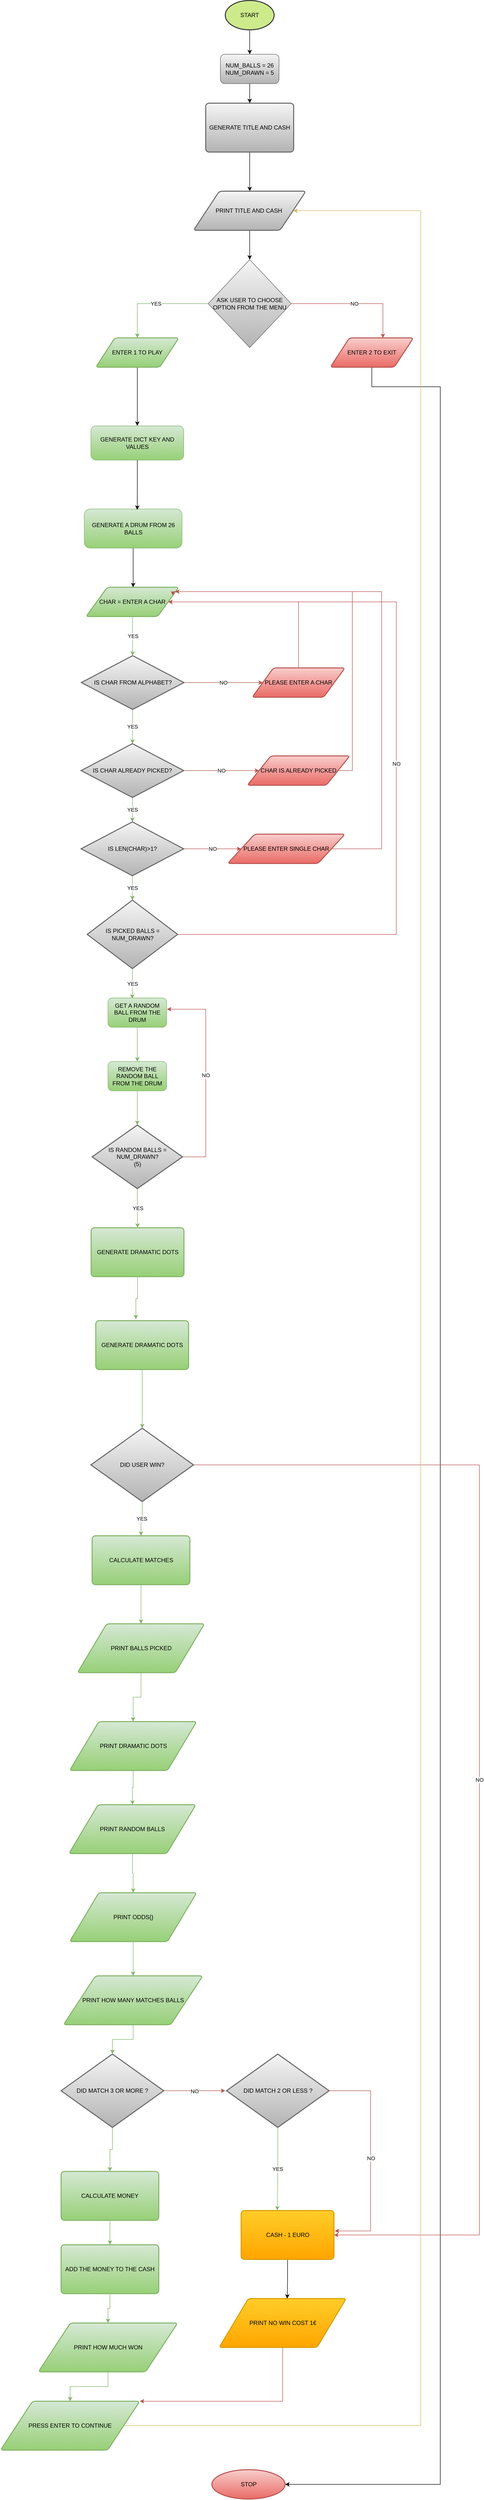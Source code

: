 <mxfile version="13.6.2" type="device"><diagram id="ruGbPakd3Im49AHWctia" name="Page-1"><mxGraphModel dx="2130" dy="1903" grid="1" gridSize="10" guides="1" tooltips="1" connect="1" arrows="1" fold="1" page="1" pageScale="1" pageWidth="850" pageHeight="1100" math="0" shadow="0"><root><mxCell id="0"/><mxCell id="1" parent="0"/><mxCell id="UM8AlFe5M8MGZn9wYvPo-49" style="edgeStyle=orthogonalEdgeStyle;rounded=0;orthogonalLoop=1;jettySize=auto;html=1;entryX=0.5;entryY=0;entryDx=0;entryDy=0;fillColor=none;" edge="1" parent="1" source="UM8AlFe5M8MGZn9wYvPo-1" target="UM8AlFe5M8MGZn9wYvPo-8"><mxGeometry relative="1" as="geometry"/></mxCell><mxCell id="UM8AlFe5M8MGZn9wYvPo-1" value="START" style="strokeWidth=2;html=1;shape=mxgraph.flowchart.start_1;whiteSpace=wrap;fillColor=#cdeb8b;strokeColor=#36393d;" vertex="1" parent="1"><mxGeometry x="310" y="-440" width="100" height="60" as="geometry"/></mxCell><mxCell id="UM8AlFe5M8MGZn9wYvPo-51" style="edgeStyle=orthogonalEdgeStyle;rounded=0;orthogonalLoop=1;jettySize=auto;html=1;entryX=0.5;entryY=0;entryDx=0;entryDy=0;" edge="1" parent="1" source="UM8AlFe5M8MGZn9wYvPo-3" target="UM8AlFe5M8MGZn9wYvPo-4"><mxGeometry relative="1" as="geometry"/></mxCell><mxCell id="UM8AlFe5M8MGZn9wYvPo-3" value="GENERATE TITLE AND CASH" style="rounded=1;whiteSpace=wrap;html=1;absoluteArcSize=1;arcSize=14;strokeWidth=2;gradientColor=#b3b3b3;fillColor=#f5f5f5;strokeColor=#666666;" vertex="1" parent="1"><mxGeometry x="270" y="-230" width="180" height="100" as="geometry"/></mxCell><mxCell id="UM8AlFe5M8MGZn9wYvPo-52" style="edgeStyle=orthogonalEdgeStyle;rounded=0;orthogonalLoop=1;jettySize=auto;html=1;entryX=0.5;entryY=0;entryDx=0;entryDy=0;" edge="1" parent="1" source="UM8AlFe5M8MGZn9wYvPo-4" target="UM8AlFe5M8MGZn9wYvPo-5"><mxGeometry relative="1" as="geometry"/></mxCell><mxCell id="UM8AlFe5M8MGZn9wYvPo-4" value="PRINT TITLE AND CASH&amp;nbsp;" style="shape=parallelogram;html=1;strokeWidth=2;perimeter=parallelogramPerimeter;whiteSpace=wrap;rounded=1;arcSize=12;size=0.23;gradientColor=#b3b3b3;fillColor=#f5f5f5;strokeColor=#666666;" vertex="1" parent="1"><mxGeometry x="245" y="-50" width="230" height="80" as="geometry"/></mxCell><mxCell id="UM8AlFe5M8MGZn9wYvPo-53" value="NO" style="edgeStyle=orthogonalEdgeStyle;rounded=0;orthogonalLoop=1;jettySize=auto;html=1;entryX=0.633;entryY=0.006;entryDx=0;entryDy=0;entryPerimeter=0;gradientColor=#ea6b66;fillColor=#f8cecc;strokeColor=#b85450;" edge="1" parent="1" source="UM8AlFe5M8MGZn9wYvPo-5" target="UM8AlFe5M8MGZn9wYvPo-7"><mxGeometry relative="1" as="geometry"/></mxCell><mxCell id="UM8AlFe5M8MGZn9wYvPo-54" value="YES" style="edgeStyle=orthogonalEdgeStyle;rounded=0;orthogonalLoop=1;jettySize=auto;html=1;entryX=0.5;entryY=0;entryDx=0;entryDy=0;gradientColor=#97d077;fillColor=#d5e8d4;strokeColor=#82b366;" edge="1" parent="1" source="UM8AlFe5M8MGZn9wYvPo-5" target="UM8AlFe5M8MGZn9wYvPo-6"><mxGeometry relative="1" as="geometry"/></mxCell><mxCell id="UM8AlFe5M8MGZn9wYvPo-5" value="ASK USER TO CHOOSE OPTION FROM THE MENU" style="rhombus;whiteSpace=wrap;html=1;gradientColor=#b3b3b3;fillColor=#f5f5f5;strokeColor=#666666;" vertex="1" parent="1"><mxGeometry x="275" y="90" width="170" height="180" as="geometry"/></mxCell><mxCell id="UM8AlFe5M8MGZn9wYvPo-55" style="edgeStyle=orthogonalEdgeStyle;rounded=0;orthogonalLoop=1;jettySize=auto;html=1;entryX=0.5;entryY=0;entryDx=0;entryDy=0;" edge="1" parent="1" source="UM8AlFe5M8MGZn9wYvPo-6" target="UM8AlFe5M8MGZn9wYvPo-20"><mxGeometry relative="1" as="geometry"/></mxCell><mxCell id="UM8AlFe5M8MGZn9wYvPo-6" value="ENTER 1 TO PLAY" style="shape=parallelogram;html=1;strokeWidth=2;perimeter=parallelogramPerimeter;whiteSpace=wrap;rounded=1;arcSize=12;size=0.23;gradientColor=#97d077;fillColor=#d5e8d4;strokeColor=#82b366;" vertex="1" parent="1"><mxGeometry x="45" y="250" width="170" height="60" as="geometry"/></mxCell><mxCell id="UM8AlFe5M8MGZn9wYvPo-106" style="edgeStyle=orthogonalEdgeStyle;rounded=0;orthogonalLoop=1;jettySize=auto;html=1;exitX=0.5;exitY=1;exitDx=0;exitDy=0;" edge="1" parent="1" source="UM8AlFe5M8MGZn9wYvPo-7" target="UM8AlFe5M8MGZn9wYvPo-104"><mxGeometry relative="1" as="geometry"><Array as="points"><mxPoint x="610" y="350"/><mxPoint x="750" y="350"/><mxPoint x="750" y="4640"/></Array></mxGeometry></mxCell><mxCell id="UM8AlFe5M8MGZn9wYvPo-7" value="ENTER 2 TO EXIT" style="shape=parallelogram;html=1;strokeWidth=2;perimeter=parallelogramPerimeter;whiteSpace=wrap;rounded=1;arcSize=12;size=0.23;gradientColor=#ea6b66;fillColor=#f8cecc;strokeColor=#b85450;" vertex="1" parent="1"><mxGeometry x="525" y="250" width="170" height="60" as="geometry"/></mxCell><mxCell id="UM8AlFe5M8MGZn9wYvPo-50" style="edgeStyle=orthogonalEdgeStyle;rounded=0;orthogonalLoop=1;jettySize=auto;html=1;entryX=0.5;entryY=0;entryDx=0;entryDy=0;" edge="1" parent="1" source="UM8AlFe5M8MGZn9wYvPo-8" target="UM8AlFe5M8MGZn9wYvPo-3"><mxGeometry relative="1" as="geometry"/></mxCell><mxCell id="UM8AlFe5M8MGZn9wYvPo-8" value="NUM_BALLS = 26&lt;br&gt;NUM_DRAWN = 5" style="rounded=1;whiteSpace=wrap;html=1;gradientColor=#b3b3b3;fillColor=#f5f5f5;strokeColor=#666666;" vertex="1" parent="1"><mxGeometry x="300" y="-330" width="120" height="60" as="geometry"/></mxCell><mxCell id="UM8AlFe5M8MGZn9wYvPo-58" value="YES" style="edgeStyle=orthogonalEdgeStyle;rounded=0;orthogonalLoop=1;jettySize=auto;html=1;entryX=0.5;entryY=0;entryDx=0;entryDy=0;entryPerimeter=0;gradientColor=#97d077;fillColor=#d5e8d4;strokeColor=#82b366;" edge="1" parent="1" source="UM8AlFe5M8MGZn9wYvPo-10" target="UM8AlFe5M8MGZn9wYvPo-11"><mxGeometry relative="1" as="geometry"/></mxCell><mxCell id="UM8AlFe5M8MGZn9wYvPo-10" value="CHAR = ENTER A CHAR" style="shape=parallelogram;html=1;strokeWidth=2;perimeter=parallelogramPerimeter;whiteSpace=wrap;rounded=1;arcSize=12;size=0.23;gradientColor=#97d077;fillColor=#d5e8d4;strokeColor=#82b366;" vertex="1" parent="1"><mxGeometry x="25" y="760" width="190" height="60" as="geometry"/></mxCell><mxCell id="UM8AlFe5M8MGZn9wYvPo-59" value="NO" style="edgeStyle=orthogonalEdgeStyle;rounded=0;orthogonalLoop=1;jettySize=auto;html=1;gradientColor=#ea6b66;fillColor=#f8cecc;strokeColor=#b85450;" edge="1" parent="1" source="UM8AlFe5M8MGZn9wYvPo-11" target="UM8AlFe5M8MGZn9wYvPo-15"><mxGeometry relative="1" as="geometry"/></mxCell><mxCell id="UM8AlFe5M8MGZn9wYvPo-61" value="YES" style="edgeStyle=orthogonalEdgeStyle;rounded=0;orthogonalLoop=1;jettySize=auto;html=1;entryX=0.5;entryY=0;entryDx=0;entryDy=0;entryPerimeter=0;gradientColor=#97d077;fillColor=#d5e8d4;strokeColor=#82b366;" edge="1" parent="1" source="UM8AlFe5M8MGZn9wYvPo-11" target="UM8AlFe5M8MGZn9wYvPo-12"><mxGeometry relative="1" as="geometry"/></mxCell><mxCell id="UM8AlFe5M8MGZn9wYvPo-11" value="IS CHAR FROM ALPHABET?" style="strokeWidth=2;html=1;shape=mxgraph.flowchart.decision;whiteSpace=wrap;gradientColor=#b3b3b3;fillColor=#f5f5f5;strokeColor=#666666;" vertex="1" parent="1"><mxGeometry x="15.5" y="900" width="210" height="110" as="geometry"/></mxCell><mxCell id="UM8AlFe5M8MGZn9wYvPo-62" value="NO" style="edgeStyle=orthogonalEdgeStyle;rounded=0;orthogonalLoop=1;jettySize=auto;html=1;gradientColor=#ea6b66;fillColor=#f8cecc;strokeColor=#b85450;" edge="1" parent="1" source="UM8AlFe5M8MGZn9wYvPo-12" target="UM8AlFe5M8MGZn9wYvPo-16"><mxGeometry relative="1" as="geometry"/></mxCell><mxCell id="UM8AlFe5M8MGZn9wYvPo-64" value="YES" style="edgeStyle=orthogonalEdgeStyle;rounded=0;orthogonalLoop=1;jettySize=auto;html=1;gradientColor=#97d077;fillColor=#d5e8d4;strokeColor=#82b366;" edge="1" parent="1" source="UM8AlFe5M8MGZn9wYvPo-12" target="UM8AlFe5M8MGZn9wYvPo-13"><mxGeometry relative="1" as="geometry"/></mxCell><mxCell id="UM8AlFe5M8MGZn9wYvPo-12" value="IS CHAR ALREADY PICKED?" style="strokeWidth=2;html=1;shape=mxgraph.flowchart.decision;whiteSpace=wrap;gradientColor=#b3b3b3;fillColor=#f5f5f5;strokeColor=#666666;" vertex="1" parent="1"><mxGeometry x="15" y="1080" width="210" height="110" as="geometry"/></mxCell><mxCell id="UM8AlFe5M8MGZn9wYvPo-65" value="NO" style="edgeStyle=orthogonalEdgeStyle;rounded=0;orthogonalLoop=1;jettySize=auto;html=1;gradientColor=#ea6b66;fillColor=#f8cecc;strokeColor=#b85450;" edge="1" parent="1" source="UM8AlFe5M8MGZn9wYvPo-13" target="UM8AlFe5M8MGZn9wYvPo-17"><mxGeometry relative="1" as="geometry"/></mxCell><mxCell id="UM8AlFe5M8MGZn9wYvPo-68" value="YES" style="edgeStyle=orthogonalEdgeStyle;rounded=0;orthogonalLoop=1;jettySize=auto;html=1;gradientColor=#97d077;fillColor=#d5e8d4;strokeColor=#82b366;" edge="1" parent="1" source="UM8AlFe5M8MGZn9wYvPo-13" target="UM8AlFe5M8MGZn9wYvPo-14"><mxGeometry relative="1" as="geometry"/></mxCell><mxCell id="UM8AlFe5M8MGZn9wYvPo-13" value="IS LEN(CHAR)&amp;gt;1?" style="strokeWidth=2;html=1;shape=mxgraph.flowchart.decision;whiteSpace=wrap;gradientColor=#b3b3b3;fillColor=#f5f5f5;strokeColor=#666666;" vertex="1" parent="1"><mxGeometry x="15" y="1240" width="210" height="110" as="geometry"/></mxCell><mxCell id="UM8AlFe5M8MGZn9wYvPo-67" value="NO" style="edgeStyle=orthogonalEdgeStyle;rounded=0;orthogonalLoop=1;jettySize=auto;html=1;exitX=1;exitY=0.5;exitDx=0;exitDy=0;exitPerimeter=0;gradientColor=#ea6b66;fillColor=#f8cecc;strokeColor=#b85450;" edge="1" parent="1" source="UM8AlFe5M8MGZn9wYvPo-14" target="UM8AlFe5M8MGZn9wYvPo-10"><mxGeometry relative="1" as="geometry"><Array as="points"><mxPoint x="660" y="1470"/><mxPoint x="660" y="790"/></Array></mxGeometry></mxCell><mxCell id="UM8AlFe5M8MGZn9wYvPo-69" value="YES" style="edgeStyle=orthogonalEdgeStyle;rounded=0;orthogonalLoop=1;jettySize=auto;html=1;entryX=0.414;entryY=0.028;entryDx=0;entryDy=0;entryPerimeter=0;gradientColor=#97d077;fillColor=#d5e8d4;strokeColor=#82b366;" edge="1" parent="1" source="UM8AlFe5M8MGZn9wYvPo-14" target="UM8AlFe5M8MGZn9wYvPo-21"><mxGeometry relative="1" as="geometry"/></mxCell><mxCell id="UM8AlFe5M8MGZn9wYvPo-14" value="IS PICKED BALLS = NUM_DRAWN?" style="strokeWidth=2;html=1;shape=mxgraph.flowchart.decision;whiteSpace=wrap;gradientColor=#b3b3b3;fillColor=#f5f5f5;strokeColor=#666666;" vertex="1" parent="1"><mxGeometry x="27.5" y="1400" width="185" height="140" as="geometry"/></mxCell><mxCell id="UM8AlFe5M8MGZn9wYvPo-60" style="edgeStyle=orthogonalEdgeStyle;rounded=0;orthogonalLoop=1;jettySize=auto;html=1;entryX=1;entryY=0.5;entryDx=0;entryDy=0;gradientColor=#ea6b66;fillColor=#f8cecc;strokeColor=#b85450;" edge="1" parent="1" source="UM8AlFe5M8MGZn9wYvPo-15" target="UM8AlFe5M8MGZn9wYvPo-10"><mxGeometry relative="1" as="geometry"><Array as="points"><mxPoint x="460" y="790"/></Array></mxGeometry></mxCell><mxCell id="UM8AlFe5M8MGZn9wYvPo-15" value="PLEASE ENTER A CHAR" style="shape=parallelogram;html=1;strokeWidth=2;perimeter=parallelogramPerimeter;whiteSpace=wrap;rounded=1;arcSize=12;size=0.23;gradientColor=#ea6b66;fillColor=#f8cecc;strokeColor=#b85450;" vertex="1" parent="1"><mxGeometry x="365" y="925" width="190" height="60" as="geometry"/></mxCell><mxCell id="UM8AlFe5M8MGZn9wYvPo-63" style="edgeStyle=orthogonalEdgeStyle;rounded=0;orthogonalLoop=1;jettySize=auto;html=1;entryX=0.96;entryY=0.15;entryDx=0;entryDy=0;entryPerimeter=0;gradientColor=#ea6b66;fillColor=#f8cecc;strokeColor=#b85450;" edge="1" parent="1" source="UM8AlFe5M8MGZn9wYvPo-16" target="UM8AlFe5M8MGZn9wYvPo-10"><mxGeometry relative="1" as="geometry"><Array as="points"><mxPoint x="570" y="1135"/><mxPoint x="570" y="769"/></Array></mxGeometry></mxCell><mxCell id="UM8AlFe5M8MGZn9wYvPo-16" value="CHAR IS ALREADY PICKED" style="shape=parallelogram;html=1;strokeWidth=2;perimeter=parallelogramPerimeter;whiteSpace=wrap;rounded=1;arcSize=12;size=0.23;gradientColor=#ea6b66;fillColor=#f8cecc;strokeColor=#b85450;" vertex="1" parent="1"><mxGeometry x="355" y="1105" width="210" height="60" as="geometry"/></mxCell><mxCell id="UM8AlFe5M8MGZn9wYvPo-66" style="edgeStyle=orthogonalEdgeStyle;rounded=0;orthogonalLoop=1;jettySize=auto;html=1;entryX=1;entryY=0.25;entryDx=0;entryDy=0;gradientColor=#ea6b66;fillColor=#f8cecc;strokeColor=#b85450;" edge="1" parent="1" source="UM8AlFe5M8MGZn9wYvPo-17" target="UM8AlFe5M8MGZn9wYvPo-10"><mxGeometry relative="1" as="geometry"><mxPoint x="570" y="768.667" as="targetPoint"/><Array as="points"><mxPoint x="630" y="1295"/><mxPoint x="630" y="769"/><mxPoint x="203" y="769"/></Array></mxGeometry></mxCell><mxCell id="UM8AlFe5M8MGZn9wYvPo-17" value="PLEASE ENTER SINGLE CHAR" style="shape=parallelogram;html=1;strokeWidth=2;perimeter=parallelogramPerimeter;whiteSpace=wrap;rounded=1;arcSize=12;size=0.23;gradientColor=#ea6b66;fillColor=#f8cecc;strokeColor=#b85450;" vertex="1" parent="1"><mxGeometry x="315" y="1265" width="240" height="60" as="geometry"/></mxCell><mxCell id="UM8AlFe5M8MGZn9wYvPo-57" style="edgeStyle=orthogonalEdgeStyle;rounded=0;orthogonalLoop=1;jettySize=auto;html=1;" edge="1" parent="1" source="UM8AlFe5M8MGZn9wYvPo-19"><mxGeometry relative="1" as="geometry"><mxPoint x="121.5" y="760" as="targetPoint"/></mxGeometry></mxCell><mxCell id="UM8AlFe5M8MGZn9wYvPo-19" value="GENERATE A DRUM FROM 26 BALLS" style="rounded=1;whiteSpace=wrap;html=1;gradientColor=#97d077;fillColor=#d5e8d4;strokeColor=#82b366;" vertex="1" parent="1"><mxGeometry x="21.5" y="600" width="200" height="80" as="geometry"/></mxCell><mxCell id="UM8AlFe5M8MGZn9wYvPo-56" style="edgeStyle=orthogonalEdgeStyle;rounded=0;orthogonalLoop=1;jettySize=auto;html=1;entryX=0.542;entryY=0.021;entryDx=0;entryDy=0;entryPerimeter=0;" edge="1" parent="1" source="UM8AlFe5M8MGZn9wYvPo-20" target="UM8AlFe5M8MGZn9wYvPo-19"><mxGeometry relative="1" as="geometry"/></mxCell><mxCell id="UM8AlFe5M8MGZn9wYvPo-20" value="GENERATE DICT KEY AND VALUES" style="rounded=1;whiteSpace=wrap;html=1;gradientColor=#97d077;fillColor=#d5e8d4;strokeColor=#82b366;" vertex="1" parent="1"><mxGeometry x="35" y="430" width="190" height="70" as="geometry"/></mxCell><mxCell id="UM8AlFe5M8MGZn9wYvPo-70" style="edgeStyle=orthogonalEdgeStyle;rounded=0;orthogonalLoop=1;jettySize=auto;html=1;entryX=0.5;entryY=0;entryDx=0;entryDy=0;gradientColor=#97d077;fillColor=#d5e8d4;strokeColor=#82b366;" edge="1" parent="1" source="UM8AlFe5M8MGZn9wYvPo-21" target="UM8AlFe5M8MGZn9wYvPo-22"><mxGeometry relative="1" as="geometry"/></mxCell><mxCell id="UM8AlFe5M8MGZn9wYvPo-21" value="GET A RANDOM BALL FROM THE DRUM" style="rounded=1;whiteSpace=wrap;html=1;gradientColor=#97d077;fillColor=#d5e8d4;strokeColor=#82b366;" vertex="1" parent="1"><mxGeometry x="70" y="1600" width="120" height="60" as="geometry"/></mxCell><mxCell id="UM8AlFe5M8MGZn9wYvPo-71" style="edgeStyle=orthogonalEdgeStyle;rounded=0;orthogonalLoop=1;jettySize=auto;html=1;entryX=0.5;entryY=0;entryDx=0;entryDy=0;entryPerimeter=0;gradientColor=#97d077;fillColor=#d5e8d4;strokeColor=#82b366;" edge="1" parent="1" source="UM8AlFe5M8MGZn9wYvPo-22" target="UM8AlFe5M8MGZn9wYvPo-23"><mxGeometry relative="1" as="geometry"/></mxCell><mxCell id="UM8AlFe5M8MGZn9wYvPo-22" value="REMOVE THE RANDOM BALL FROM THE DRUM" style="rounded=1;whiteSpace=wrap;html=1;gradientColor=#97d077;fillColor=#d5e8d4;strokeColor=#82b366;" vertex="1" parent="1"><mxGeometry x="70" y="1730" width="120" height="60" as="geometry"/></mxCell><mxCell id="UM8AlFe5M8MGZn9wYvPo-72" value="NO" style="edgeStyle=orthogonalEdgeStyle;rounded=0;orthogonalLoop=1;jettySize=auto;html=1;entryX=1.006;entryY=0.383;entryDx=0;entryDy=0;entryPerimeter=0;exitX=1;exitY=0.5;exitDx=0;exitDy=0;exitPerimeter=0;gradientColor=#ea6b66;fillColor=#f8cecc;strokeColor=#B85450;" edge="1" parent="1" source="UM8AlFe5M8MGZn9wYvPo-23" target="UM8AlFe5M8MGZn9wYvPo-21"><mxGeometry relative="1" as="geometry"><Array as="points"><mxPoint x="270" y="1925"/><mxPoint x="270" y="1623"/></Array></mxGeometry></mxCell><mxCell id="UM8AlFe5M8MGZn9wYvPo-73" value="YES" style="edgeStyle=orthogonalEdgeStyle;rounded=0;orthogonalLoop=1;jettySize=auto;html=1;gradientColor=#97d077;fillColor=#d5e8d4;strokeColor=#82b366;" edge="1" parent="1" source="UM8AlFe5M8MGZn9wYvPo-23" target="UM8AlFe5M8MGZn9wYvPo-24"><mxGeometry relative="1" as="geometry"/></mxCell><mxCell id="UM8AlFe5M8MGZn9wYvPo-23" value="IS RANDOM BALLS = NUM_DRAWN?&lt;br&gt;(5)" style="strokeWidth=2;html=1;shape=mxgraph.flowchart.decision;whiteSpace=wrap;gradientColor=#b3b3b3;fillColor=#f5f5f5;strokeColor=#666666;" vertex="1" parent="1"><mxGeometry x="37.5" y="1860" width="185" height="130" as="geometry"/></mxCell><mxCell id="UM8AlFe5M8MGZn9wYvPo-74" style="edgeStyle=orthogonalEdgeStyle;rounded=0;orthogonalLoop=1;jettySize=auto;html=1;entryX=0.432;entryY=-0.03;entryDx=0;entryDy=0;entryPerimeter=0;gradientColor=#97d077;fillColor=#d5e8d4;strokeColor=#82b366;" edge="1" parent="1" source="UM8AlFe5M8MGZn9wYvPo-24" target="UM8AlFe5M8MGZn9wYvPo-26"><mxGeometry relative="1" as="geometry"/></mxCell><mxCell id="UM8AlFe5M8MGZn9wYvPo-24" value="GENERATE DRAMATIC DOTS" style="rounded=1;whiteSpace=wrap;html=1;absoluteArcSize=1;arcSize=14;strokeWidth=2;gradientColor=#97d077;fillColor=#d5e8d4;strokeColor=#82b366;" vertex="1" parent="1"><mxGeometry x="35.5" y="2070" width="190" height="100" as="geometry"/></mxCell><mxCell id="UM8AlFe5M8MGZn9wYvPo-76" style="edgeStyle=orthogonalEdgeStyle;rounded=0;orthogonalLoop=1;jettySize=auto;html=1;entryX=0.5;entryY=0;entryDx=0;entryDy=0;entryPerimeter=0;gradientColor=#97d077;fillColor=#d5e8d4;strokeColor=#82b366;" edge="1" parent="1" source="UM8AlFe5M8MGZn9wYvPo-26" target="UM8AlFe5M8MGZn9wYvPo-27"><mxGeometry relative="1" as="geometry"/></mxCell><mxCell id="UM8AlFe5M8MGZn9wYvPo-26" value="GENERATE DRAMATIC DOTS" style="rounded=1;whiteSpace=wrap;html=1;absoluteArcSize=1;arcSize=14;strokeWidth=2;gradientColor=#97d077;fillColor=#d5e8d4;strokeColor=#82b366;" vertex="1" parent="1"><mxGeometry x="45" y="2260" width="190" height="100" as="geometry"/></mxCell><mxCell id="UM8AlFe5M8MGZn9wYvPo-91" value="YES" style="edgeStyle=orthogonalEdgeStyle;rounded=0;orthogonalLoop=1;jettySize=auto;html=1;entryX=0.5;entryY=0;entryDx=0;entryDy=0;gradientColor=#97d077;fillColor=#d5e8d4;strokeColor=#82b366;" edge="1" parent="1" source="UM8AlFe5M8MGZn9wYvPo-27" target="UM8AlFe5M8MGZn9wYvPo-35"><mxGeometry relative="1" as="geometry"/></mxCell><mxCell id="UM8AlFe5M8MGZn9wYvPo-108" value="NO" style="edgeStyle=orthogonalEdgeStyle;rounded=0;orthogonalLoop=1;jettySize=auto;html=1;entryX=1;entryY=0.5;entryDx=0;entryDy=0;gradientColor=#ea6b66;fillColor=#f8cecc;strokeColor=#b85450;" edge="1" parent="1" source="UM8AlFe5M8MGZn9wYvPo-27" target="UM8AlFe5M8MGZn9wYvPo-42"><mxGeometry relative="1" as="geometry"><Array as="points"><mxPoint x="830" y="2555"/><mxPoint x="830" y="4130"/></Array></mxGeometry></mxCell><mxCell id="UM8AlFe5M8MGZn9wYvPo-27" value="DID USER WIN?" style="strokeWidth=2;html=1;shape=mxgraph.flowchart.decision;whiteSpace=wrap;gradientColor=#b3b3b3;fillColor=#f5f5f5;strokeColor=#666666;" vertex="1" parent="1"><mxGeometry x="35" y="2480" width="210" height="150" as="geometry"/></mxCell><mxCell id="UM8AlFe5M8MGZn9wYvPo-115" value="NO" style="edgeStyle=orthogonalEdgeStyle;rounded=0;orthogonalLoop=1;jettySize=auto;html=1;strokeColor=#B85450;" edge="1" parent="1" source="UM8AlFe5M8MGZn9wYvPo-33"><mxGeometry relative="1" as="geometry"><mxPoint x="310" y="3835" as="targetPoint"/></mxGeometry></mxCell><mxCell id="UM8AlFe5M8MGZn9wYvPo-116" style="edgeStyle=orthogonalEdgeStyle;rounded=0;orthogonalLoop=1;jettySize=auto;html=1;entryX=0.5;entryY=0;entryDx=0;entryDy=0;strokeColor=#82b366;gradientColor=#97d077;fillColor=#d5e8d4;" edge="1" parent="1" source="UM8AlFe5M8MGZn9wYvPo-33" target="UM8AlFe5M8MGZn9wYvPo-36"><mxGeometry relative="1" as="geometry"/></mxCell><mxCell id="UM8AlFe5M8MGZn9wYvPo-33" value="DID MATCH 3 OR MORE ?" style="strokeWidth=2;html=1;shape=mxgraph.flowchart.decision;whiteSpace=wrap;gradientColor=#b3b3b3;fillColor=#f5f5f5;strokeColor=#666666;" vertex="1" parent="1"><mxGeometry x="-26" y="3760" width="210" height="150" as="geometry"/></mxCell><mxCell id="UM8AlFe5M8MGZn9wYvPo-125" style="edgeStyle=orthogonalEdgeStyle;rounded=0;orthogonalLoop=1;jettySize=auto;html=1;entryX=0.5;entryY=0;entryDx=0;entryDy=0;strokeColor=#82b366;gradientColor=#97d077;fillColor=#d5e8d4;" edge="1" parent="1" source="UM8AlFe5M8MGZn9wYvPo-35" target="UM8AlFe5M8MGZn9wYvPo-43"><mxGeometry relative="1" as="geometry"/></mxCell><mxCell id="UM8AlFe5M8MGZn9wYvPo-35" value="CALCULATE MATCHES" style="rounded=1;whiteSpace=wrap;html=1;absoluteArcSize=1;arcSize=14;strokeWidth=2;gradientColor=#97d077;fillColor=#d5e8d4;strokeColor=#82b366;" vertex="1" parent="1"><mxGeometry x="37.5" y="2700" width="200" height="100" as="geometry"/></mxCell><mxCell id="UM8AlFe5M8MGZn9wYvPo-118" style="edgeStyle=orthogonalEdgeStyle;rounded=0;orthogonalLoop=1;jettySize=auto;html=1;strokeColor=#82b366;gradientColor=#97d077;fillColor=#d5e8d4;" edge="1" parent="1" source="UM8AlFe5M8MGZn9wYvPo-36" target="UM8AlFe5M8MGZn9wYvPo-114"><mxGeometry relative="1" as="geometry"/></mxCell><mxCell id="UM8AlFe5M8MGZn9wYvPo-36" value="CALCULATE MONEY" style="rounded=1;whiteSpace=wrap;html=1;absoluteArcSize=1;arcSize=14;strokeWidth=2;gradientColor=#97d077;fillColor=#d5e8d4;strokeColor=#82b366;" vertex="1" parent="1"><mxGeometry x="-26" y="4000" width="200" height="100" as="geometry"/></mxCell><mxCell id="UM8AlFe5M8MGZn9wYvPo-97" value="NO" style="edgeStyle=orthogonalEdgeStyle;rounded=0;orthogonalLoop=1;jettySize=auto;html=1;entryX=1.009;entryY=0.417;entryDx=0;entryDy=0;entryPerimeter=0;gradientColor=#ea6b66;fillColor=#f8cecc;strokeColor=#b85450;exitX=1;exitY=0.5;exitDx=0;exitDy=0;exitPerimeter=0;" edge="1" parent="1" source="UM8AlFe5M8MGZn9wYvPo-41" target="UM8AlFe5M8MGZn9wYvPo-42"><mxGeometry relative="1" as="geometry"><mxPoint x="537.5" y="4150" as="targetPoint"/><Array as="points"><mxPoint x="607.5" y="3835"/><mxPoint x="607.5" y="4122"/></Array></mxGeometry></mxCell><mxCell id="UM8AlFe5M8MGZn9wYvPo-117" value="YES" style="edgeStyle=orthogonalEdgeStyle;rounded=0;orthogonalLoop=1;jettySize=auto;html=1;entryX=0.39;entryY=-0.002;entryDx=0;entryDy=0;entryPerimeter=0;strokeColor=#82b366;gradientColor=#97d077;fillColor=#d5e8d4;" edge="1" parent="1" source="UM8AlFe5M8MGZn9wYvPo-41" target="UM8AlFe5M8MGZn9wYvPo-42"><mxGeometry relative="1" as="geometry"/></mxCell><mxCell id="UM8AlFe5M8MGZn9wYvPo-41" value="DID MATCH 2 OR LESS ?" style="strokeWidth=2;html=1;shape=mxgraph.flowchart.decision;whiteSpace=wrap;gradientColor=#b3b3b3;fillColor=#f5f5f5;strokeColor=#666666;" vertex="1" parent="1"><mxGeometry x="312.5" y="3760" width="210" height="150" as="geometry"/></mxCell><mxCell id="UM8AlFe5M8MGZn9wYvPo-102" style="edgeStyle=orthogonalEdgeStyle;rounded=0;orthogonalLoop=1;jettySize=auto;html=1;entryX=0.536;entryY=0.003;entryDx=0;entryDy=0;entryPerimeter=0;" edge="1" parent="1" source="UM8AlFe5M8MGZn9wYvPo-42" target="UM8AlFe5M8MGZn9wYvPo-100"><mxGeometry relative="1" as="geometry"/></mxCell><mxCell id="UM8AlFe5M8MGZn9wYvPo-42" value="CASH - 1 EURO" style="rounded=1;whiteSpace=wrap;html=1;absoluteArcSize=1;arcSize=14;strokeWidth=2;gradientColor=#ffa500;fillColor=#ffcd28;strokeColor=#d79b00;" vertex="1" parent="1"><mxGeometry x="342.5" y="4080" width="190" height="100" as="geometry"/></mxCell><mxCell id="UM8AlFe5M8MGZn9wYvPo-124" style="edgeStyle=orthogonalEdgeStyle;rounded=0;orthogonalLoop=1;jettySize=auto;html=1;strokeColor=#82b366;gradientColor=#97d077;fillColor=#d5e8d4;" edge="1" parent="1" source="UM8AlFe5M8MGZn9wYvPo-43" target="UM8AlFe5M8MGZn9wYvPo-44"><mxGeometry relative="1" as="geometry"/></mxCell><mxCell id="UM8AlFe5M8MGZn9wYvPo-43" value="PRINT BALLS PICKED" style="shape=parallelogram;html=1;strokeWidth=2;perimeter=parallelogramPerimeter;whiteSpace=wrap;rounded=1;arcSize=12;size=0.23;gradientColor=#97d077;fillColor=#d5e8d4;strokeColor=#82b366;" vertex="1" parent="1"><mxGeometry x="7.5" y="2880" width="260" height="100" as="geometry"/></mxCell><mxCell id="UM8AlFe5M8MGZn9wYvPo-121" style="edgeStyle=orthogonalEdgeStyle;rounded=0;orthogonalLoop=1;jettySize=auto;html=1;entryX=0.5;entryY=0;entryDx=0;entryDy=0;strokeColor=#82b366;gradientColor=#97d077;fillColor=#d5e8d4;" edge="1" parent="1" source="UM8AlFe5M8MGZn9wYvPo-44" target="UM8AlFe5M8MGZn9wYvPo-45"><mxGeometry relative="1" as="geometry"/></mxCell><mxCell id="UM8AlFe5M8MGZn9wYvPo-44" value="PRINT DRAMATIC DOTS" style="shape=parallelogram;html=1;strokeWidth=2;perimeter=parallelogramPerimeter;whiteSpace=wrap;rounded=1;arcSize=12;size=0.23;gradientColor=#97d077;fillColor=#d5e8d4;strokeColor=#82b366;" vertex="1" parent="1"><mxGeometry x="-8.5" y="3080" width="260" height="100" as="geometry"/></mxCell><mxCell id="UM8AlFe5M8MGZn9wYvPo-122" style="edgeStyle=orthogonalEdgeStyle;rounded=0;orthogonalLoop=1;jettySize=auto;html=1;strokeColor=#82b366;gradientColor=#97d077;fillColor=#d5e8d4;" edge="1" parent="1" source="UM8AlFe5M8MGZn9wYvPo-45" target="UM8AlFe5M8MGZn9wYvPo-111"><mxGeometry relative="1" as="geometry"/></mxCell><mxCell id="UM8AlFe5M8MGZn9wYvPo-45" value="PRINT RANDOM BALLS" style="shape=parallelogram;html=1;strokeWidth=2;perimeter=parallelogramPerimeter;whiteSpace=wrap;rounded=1;arcSize=12;size=0.23;gradientColor=#97d077;fillColor=#d5e8d4;strokeColor=#82b366;" vertex="1" parent="1"><mxGeometry x="-10" y="3250" width="260" height="100" as="geometry"/></mxCell><mxCell id="UM8AlFe5M8MGZn9wYvPo-126" style="edgeStyle=orthogonalEdgeStyle;rounded=0;orthogonalLoop=1;jettySize=auto;html=1;entryX=0.5;entryY=0;entryDx=0;entryDy=0;entryPerimeter=0;strokeColor=#82b366;gradientColor=#97d077;fillColor=#d5e8d4;" edge="1" parent="1" source="UM8AlFe5M8MGZn9wYvPo-47" target="UM8AlFe5M8MGZn9wYvPo-33"><mxGeometry relative="1" as="geometry"/></mxCell><mxCell id="UM8AlFe5M8MGZn9wYvPo-47" value="PRINT HOW MANY MATCHES BALLS" style="shape=parallelogram;html=1;strokeWidth=2;perimeter=parallelogramPerimeter;whiteSpace=wrap;rounded=1;arcSize=12;size=0.23;gradientColor=#97d077;fillColor=#d5e8d4;strokeColor=#82b366;" vertex="1" parent="1"><mxGeometry x="-21" y="3600" width="285" height="100" as="geometry"/></mxCell><mxCell id="UM8AlFe5M8MGZn9wYvPo-112" style="edgeStyle=orthogonalEdgeStyle;rounded=0;orthogonalLoop=1;jettySize=auto;html=1;entryX=1;entryY=0;entryDx=0;entryDy=0;strokeColor=#B85450;" edge="1" parent="1" source="UM8AlFe5M8MGZn9wYvPo-100" target="UM8AlFe5M8MGZn9wYvPo-103"><mxGeometry relative="1" as="geometry"><Array as="points"><mxPoint x="428" y="4470"/></Array></mxGeometry></mxCell><mxCell id="UM8AlFe5M8MGZn9wYvPo-100" value="PRINT NO WIN COST 1€" style="shape=parallelogram;html=1;strokeWidth=2;perimeter=parallelogramPerimeter;whiteSpace=wrap;rounded=1;arcSize=12;size=0.23;gradientColor=#ffa500;fillColor=#ffcd28;strokeColor=#d79b00;" vertex="1" parent="1"><mxGeometry x="297.5" y="4260" width="260" height="100" as="geometry"/></mxCell><mxCell id="UM8AlFe5M8MGZn9wYvPo-105" style="edgeStyle=orthogonalEdgeStyle;rounded=0;orthogonalLoop=1;jettySize=auto;html=1;gradientColor=#ffd966;fillColor=#fff2cc;strokeColor=#d6b656;" edge="1" parent="1" source="UM8AlFe5M8MGZn9wYvPo-103"><mxGeometry relative="1" as="geometry"><mxPoint x="172" y="4470" as="sourcePoint"/><mxPoint x="449" y="-10" as="targetPoint"/><Array as="points"><mxPoint x="710" y="4520"/><mxPoint x="710" y="-10"/></Array></mxGeometry></mxCell><mxCell id="UM8AlFe5M8MGZn9wYvPo-103" value="PRESS ENTER TO CONTINUE" style="shape=parallelogram;html=1;strokeWidth=2;perimeter=parallelogramPerimeter;whiteSpace=wrap;rounded=1;arcSize=12;size=0.23;gradientColor=#97d077;fillColor=#d5e8d4;strokeColor=#82b366;" vertex="1" parent="1"><mxGeometry x="-150" y="4470" width="285" height="100" as="geometry"/></mxCell><mxCell id="UM8AlFe5M8MGZn9wYvPo-104" value="STOP" style="strokeWidth=2;html=1;shape=mxgraph.flowchart.start_1;whiteSpace=wrap;gradientColor=#ea6b66;fillColor=#f8cecc;strokeColor=#b85450;" vertex="1" parent="1"><mxGeometry x="282.5" y="4610" width="150" height="60" as="geometry"/></mxCell><mxCell id="UM8AlFe5M8MGZn9wYvPo-123" style="edgeStyle=orthogonalEdgeStyle;rounded=0;orthogonalLoop=1;jettySize=auto;html=1;entryX=0.5;entryY=0;entryDx=0;entryDy=0;strokeColor=#82b366;gradientColor=#97d077;fillColor=#d5e8d4;" edge="1" parent="1" source="UM8AlFe5M8MGZn9wYvPo-111" target="UM8AlFe5M8MGZn9wYvPo-47"><mxGeometry relative="1" as="geometry"/></mxCell><mxCell id="UM8AlFe5M8MGZn9wYvPo-111" value="PRINT ODDS{}" style="shape=parallelogram;html=1;strokeWidth=2;perimeter=parallelogramPerimeter;whiteSpace=wrap;rounded=1;arcSize=12;size=0.23;gradientColor=#97d077;fillColor=#d5e8d4;strokeColor=#82b366;" vertex="1" parent="1"><mxGeometry x="-8.5" y="3430" width="260" height="100" as="geometry"/></mxCell><mxCell id="UM8AlFe5M8MGZn9wYvPo-120" style="edgeStyle=orthogonalEdgeStyle;rounded=0;orthogonalLoop=1;jettySize=auto;html=1;strokeColor=#82b366;gradientColor=#97d077;fillColor=#d5e8d4;" edge="1" parent="1" source="UM8AlFe5M8MGZn9wYvPo-113" target="UM8AlFe5M8MGZn9wYvPo-103"><mxGeometry relative="1" as="geometry"/></mxCell><mxCell id="UM8AlFe5M8MGZn9wYvPo-113" value="PRINT HOW MUCH WON" style="shape=parallelogram;html=1;strokeWidth=2;perimeter=parallelogramPerimeter;whiteSpace=wrap;rounded=1;arcSize=12;size=0.23;gradientColor=#97d077;fillColor=#d5e8d4;strokeColor=#82b366;" vertex="1" parent="1"><mxGeometry x="-72.5" y="4310" width="285" height="100" as="geometry"/></mxCell><mxCell id="UM8AlFe5M8MGZn9wYvPo-119" style="edgeStyle=orthogonalEdgeStyle;rounded=0;orthogonalLoop=1;jettySize=auto;html=1;strokeColor=#82b366;gradientColor=#97d077;fillColor=#d5e8d4;" edge="1" parent="1" source="UM8AlFe5M8MGZn9wYvPo-114" target="UM8AlFe5M8MGZn9wYvPo-113"><mxGeometry relative="1" as="geometry"/></mxCell><mxCell id="UM8AlFe5M8MGZn9wYvPo-114" value="ADD THE MONEY TO THE CASH" style="rounded=1;whiteSpace=wrap;html=1;absoluteArcSize=1;arcSize=14;strokeWidth=2;gradientColor=#97d077;fillColor=#d5e8d4;strokeColor=#82b366;" vertex="1" parent="1"><mxGeometry x="-26" y="4150" width="200" height="100" as="geometry"/></mxCell></root></mxGraphModel></diagram></mxfile>